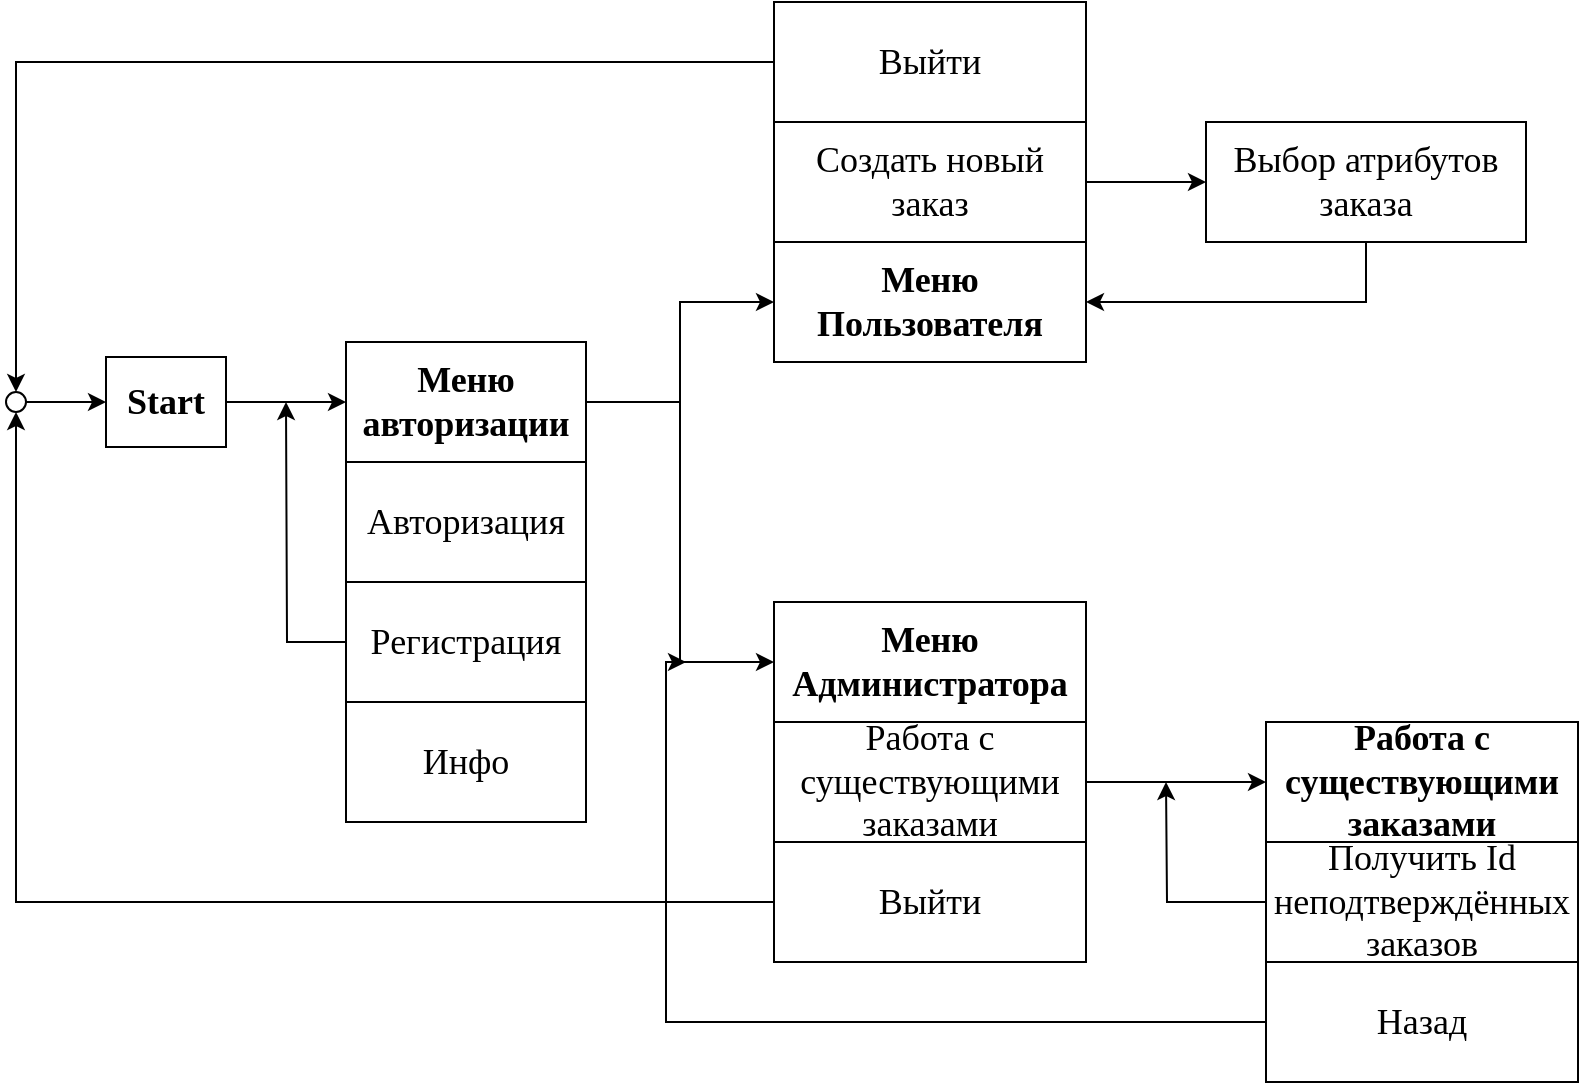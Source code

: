 <mxfile version="20.0.4" type="device"><diagram id="J65LYNtGoWnrZJdF8Vp2" name="Page-1"><mxGraphModel dx="1038" dy="547" grid="1" gridSize="10" guides="1" tooltips="1" connect="1" arrows="1" fold="1" page="1" pageScale="1" pageWidth="827" pageHeight="1169" math="0" shadow="0"><root><mxCell id="0"/><mxCell id="1" parent="0"/><mxCell id="923XH45Q42eELlx0Jq7Q-11" style="edgeStyle=orthogonalEdgeStyle;rounded=0;orthogonalLoop=1;jettySize=auto;html=1;exitX=1;exitY=0.5;exitDx=0;exitDy=0;entryX=0;entryY=0.5;entryDx=0;entryDy=0;fontFamily=Times New Roman;fontSize=18;" edge="1" parent="1" source="923XH45Q42eELlx0Jq7Q-2" target="923XH45Q42eELlx0Jq7Q-10"><mxGeometry relative="1" as="geometry"/></mxCell><mxCell id="923XH45Q42eELlx0Jq7Q-2" value="&lt;font face=&quot;Times New Roman&quot; style=&quot;font-size: 18px;&quot;&gt;&lt;b style=&quot;&quot;&gt;Start&lt;/b&gt;&lt;/font&gt;" style="rounded=0;whiteSpace=wrap;html=1;" vertex="1" parent="1"><mxGeometry x="80" y="187.5" width="60" height="45" as="geometry"/></mxCell><mxCell id="923XH45Q42eELlx0Jq7Q-5" style="edgeStyle=orthogonalEdgeStyle;rounded=0;orthogonalLoop=1;jettySize=auto;html=1;exitX=1;exitY=0.5;exitDx=0;exitDy=0;entryX=0;entryY=0.5;entryDx=0;entryDy=0;fontFamily=Times New Roman;fontSize=14;" edge="1" parent="1" source="923XH45Q42eELlx0Jq7Q-4" target="923XH45Q42eELlx0Jq7Q-2"><mxGeometry relative="1" as="geometry"/></mxCell><mxCell id="923XH45Q42eELlx0Jq7Q-4" value="" style="ellipse;whiteSpace=wrap;html=1;aspect=fixed;fontFamily=Times New Roman;fontSize=14;" vertex="1" parent="1"><mxGeometry x="30" y="205" width="10" height="10" as="geometry"/></mxCell><mxCell id="923XH45Q42eELlx0Jq7Q-6" value="&lt;font style=&quot;font-size: 18px;&quot;&gt;Авторизация&lt;/font&gt;" style="rounded=0;whiteSpace=wrap;html=1;fontFamily=Times New Roman;fontSize=14;" vertex="1" parent="1"><mxGeometry x="200" y="240" width="120" height="60" as="geometry"/></mxCell><mxCell id="923XH45Q42eELlx0Jq7Q-12" style="edgeStyle=orthogonalEdgeStyle;rounded=0;orthogonalLoop=1;jettySize=auto;html=1;exitX=0;exitY=0.5;exitDx=0;exitDy=0;fontFamily=Times New Roman;fontSize=18;" edge="1" parent="1" source="923XH45Q42eELlx0Jq7Q-7"><mxGeometry relative="1" as="geometry"><mxPoint x="170" y="210" as="targetPoint"/></mxGeometry></mxCell><mxCell id="923XH45Q42eELlx0Jq7Q-7" value="&lt;font style=&quot;font-size: 18px;&quot;&gt;Регистрация&lt;/font&gt;" style="rounded=0;whiteSpace=wrap;html=1;fontFamily=Times New Roman;fontSize=14;" vertex="1" parent="1"><mxGeometry x="200" y="300" width="120" height="60" as="geometry"/></mxCell><mxCell id="923XH45Q42eELlx0Jq7Q-8" value="&lt;font style=&quot;font-size: 18px;&quot;&gt;Инфо&lt;/font&gt;" style="rounded=0;whiteSpace=wrap;html=1;fontFamily=Times New Roman;fontSize=14;" vertex="1" parent="1"><mxGeometry x="200" y="360" width="120" height="60" as="geometry"/></mxCell><mxCell id="923XH45Q42eELlx0Jq7Q-17" style="edgeStyle=orthogonalEdgeStyle;rounded=0;orthogonalLoop=1;jettySize=auto;html=1;exitX=1;exitY=0.5;exitDx=0;exitDy=0;entryX=0;entryY=0.5;entryDx=0;entryDy=0;fontFamily=Times New Roman;fontSize=18;" edge="1" parent="1" source="923XH45Q42eELlx0Jq7Q-10" target="923XH45Q42eELlx0Jq7Q-16"><mxGeometry relative="1" as="geometry"/></mxCell><mxCell id="923XH45Q42eELlx0Jq7Q-27" style="edgeStyle=orthogonalEdgeStyle;rounded=0;orthogonalLoop=1;jettySize=auto;html=1;exitX=1;exitY=0.5;exitDx=0;exitDy=0;entryX=0;entryY=0.5;entryDx=0;entryDy=0;fontFamily=Times New Roman;fontSize=18;" edge="1" parent="1" source="923XH45Q42eELlx0Jq7Q-10" target="923XH45Q42eELlx0Jq7Q-26"><mxGeometry relative="1" as="geometry"/></mxCell><mxCell id="923XH45Q42eELlx0Jq7Q-10" value="&lt;b&gt;Меню авторизации&lt;/b&gt;" style="rounded=0;whiteSpace=wrap;html=1;fontFamily=Times New Roman;fontSize=18;" vertex="1" parent="1"><mxGeometry x="200" y="180" width="120" height="60" as="geometry"/></mxCell><mxCell id="923XH45Q42eELlx0Jq7Q-20" style="edgeStyle=orthogonalEdgeStyle;rounded=0;orthogonalLoop=1;jettySize=auto;html=1;exitX=1;exitY=0.5;exitDx=0;exitDy=0;entryX=0;entryY=0.5;entryDx=0;entryDy=0;fontFamily=Times New Roman;fontSize=18;" edge="1" parent="1" source="923XH45Q42eELlx0Jq7Q-13" target="923XH45Q42eELlx0Jq7Q-19"><mxGeometry relative="1" as="geometry"/></mxCell><mxCell id="923XH45Q42eELlx0Jq7Q-13" value="&lt;font style=&quot;font-size: 18px;&quot;&gt;Создать новый заказ&lt;/font&gt;" style="rounded=0;whiteSpace=wrap;html=1;fontFamily=Times New Roman;fontSize=14;" vertex="1" parent="1"><mxGeometry x="414" y="70" width="156" height="60" as="geometry"/></mxCell><mxCell id="923XH45Q42eELlx0Jq7Q-18" style="edgeStyle=orthogonalEdgeStyle;rounded=0;orthogonalLoop=1;jettySize=auto;html=1;exitX=0;exitY=0.5;exitDx=0;exitDy=0;entryX=0.5;entryY=0;entryDx=0;entryDy=0;fontFamily=Times New Roman;fontSize=18;" edge="1" parent="1" source="923XH45Q42eELlx0Jq7Q-14" target="923XH45Q42eELlx0Jq7Q-4"><mxGeometry relative="1" as="geometry"/></mxCell><mxCell id="923XH45Q42eELlx0Jq7Q-14" value="&lt;span style=&quot;font-size: 18px;&quot;&gt;Выйти&lt;/span&gt;" style="rounded=0;whiteSpace=wrap;html=1;fontFamily=Times New Roman;fontSize=14;" vertex="1" parent="1"><mxGeometry x="414" y="10" width="156" height="60" as="geometry"/></mxCell><mxCell id="923XH45Q42eELlx0Jq7Q-16" value="&lt;b&gt;Меню Пользователя&lt;/b&gt;" style="rounded=0;whiteSpace=wrap;html=1;fontFamily=Times New Roman;fontSize=18;" vertex="1" parent="1"><mxGeometry x="414" y="130" width="156" height="60" as="geometry"/></mxCell><mxCell id="923XH45Q42eELlx0Jq7Q-21" style="edgeStyle=orthogonalEdgeStyle;rounded=0;orthogonalLoop=1;jettySize=auto;html=1;exitX=0.5;exitY=1;exitDx=0;exitDy=0;entryX=1;entryY=0.5;entryDx=0;entryDy=0;fontFamily=Times New Roman;fontSize=18;" edge="1" parent="1" source="923XH45Q42eELlx0Jq7Q-19" target="923XH45Q42eELlx0Jq7Q-16"><mxGeometry relative="1" as="geometry"/></mxCell><mxCell id="923XH45Q42eELlx0Jq7Q-19" value="&lt;span style=&quot;font-size: 18px;&quot;&gt;Выбор атрибутов заказа&lt;/span&gt;" style="rounded=0;whiteSpace=wrap;html=1;fontFamily=Times New Roman;fontSize=14;" vertex="1" parent="1"><mxGeometry x="630" y="70" width="160" height="60" as="geometry"/></mxCell><mxCell id="923XH45Q42eELlx0Jq7Q-32" style="edgeStyle=orthogonalEdgeStyle;rounded=0;orthogonalLoop=1;jettySize=auto;html=1;exitX=1;exitY=0.5;exitDx=0;exitDy=0;entryX=0;entryY=0.5;entryDx=0;entryDy=0;fontFamily=Times New Roman;fontSize=18;" edge="1" parent="1" source="923XH45Q42eELlx0Jq7Q-22" target="923XH45Q42eELlx0Jq7Q-31"><mxGeometry relative="1" as="geometry"/></mxCell><mxCell id="923XH45Q42eELlx0Jq7Q-22" value="&lt;font style=&quot;font-size: 18px;&quot;&gt;Работа с существующими заказами&lt;/font&gt;" style="rounded=0;whiteSpace=wrap;html=1;fontFamily=Times New Roman;fontSize=14;" vertex="1" parent="1"><mxGeometry x="414" y="370" width="156" height="60" as="geometry"/></mxCell><mxCell id="923XH45Q42eELlx0Jq7Q-28" style="edgeStyle=orthogonalEdgeStyle;rounded=0;orthogonalLoop=1;jettySize=auto;html=1;exitX=0;exitY=0.5;exitDx=0;exitDy=0;entryX=0.5;entryY=1;entryDx=0;entryDy=0;fontFamily=Times New Roman;fontSize=18;" edge="1" parent="1" source="923XH45Q42eELlx0Jq7Q-24" target="923XH45Q42eELlx0Jq7Q-4"><mxGeometry relative="1" as="geometry"/></mxCell><mxCell id="923XH45Q42eELlx0Jq7Q-24" value="&lt;font style=&quot;font-size: 18px;&quot;&gt;Выйти&lt;/font&gt;" style="rounded=0;whiteSpace=wrap;html=1;fontFamily=Times New Roman;fontSize=14;" vertex="1" parent="1"><mxGeometry x="414" y="430" width="156" height="60" as="geometry"/></mxCell><mxCell id="923XH45Q42eELlx0Jq7Q-26" value="&lt;b&gt;Меню Администратора&lt;/b&gt;" style="rounded=0;whiteSpace=wrap;html=1;fontFamily=Times New Roman;fontSize=18;" vertex="1" parent="1"><mxGeometry x="414" y="310" width="156" height="60" as="geometry"/></mxCell><mxCell id="923XH45Q42eELlx0Jq7Q-33" style="edgeStyle=orthogonalEdgeStyle;rounded=0;orthogonalLoop=1;jettySize=auto;html=1;exitX=0;exitY=0.5;exitDx=0;exitDy=0;fontFamily=Times New Roman;fontSize=18;" edge="1" parent="1" source="923XH45Q42eELlx0Jq7Q-29"><mxGeometry relative="1" as="geometry"><mxPoint x="610" y="400" as="targetPoint"/></mxGeometry></mxCell><mxCell id="923XH45Q42eELlx0Jq7Q-29" value="&lt;font style=&quot;font-size: 18px;&quot;&gt;Получить Id неподтверждённых заказов&lt;/font&gt;" style="rounded=0;whiteSpace=wrap;html=1;fontFamily=Times New Roman;fontSize=14;" vertex="1" parent="1"><mxGeometry x="660" y="430" width="156" height="60" as="geometry"/></mxCell><mxCell id="923XH45Q42eELlx0Jq7Q-34" style="edgeStyle=orthogonalEdgeStyle;rounded=0;orthogonalLoop=1;jettySize=auto;html=1;exitX=0;exitY=0.5;exitDx=0;exitDy=0;fontFamily=Times New Roman;fontSize=18;" edge="1" parent="1" source="923XH45Q42eELlx0Jq7Q-30"><mxGeometry relative="1" as="geometry"><mxPoint x="370" y="340" as="targetPoint"/><Array as="points"><mxPoint x="360" y="520"/><mxPoint x="360" y="340"/></Array></mxGeometry></mxCell><mxCell id="923XH45Q42eELlx0Jq7Q-30" value="&lt;font style=&quot;font-size: 18px;&quot;&gt;Назад&lt;/font&gt;" style="rounded=0;whiteSpace=wrap;html=1;fontFamily=Times New Roman;fontSize=14;" vertex="1" parent="1"><mxGeometry x="660" y="490" width="156" height="60" as="geometry"/></mxCell><mxCell id="923XH45Q42eELlx0Jq7Q-31" value="&lt;b&gt;Работа с существующими заказами&lt;/b&gt;" style="rounded=0;whiteSpace=wrap;html=1;fontFamily=Times New Roman;fontSize=18;" vertex="1" parent="1"><mxGeometry x="660" y="370" width="156" height="60" as="geometry"/></mxCell></root></mxGraphModel></diagram></mxfile>